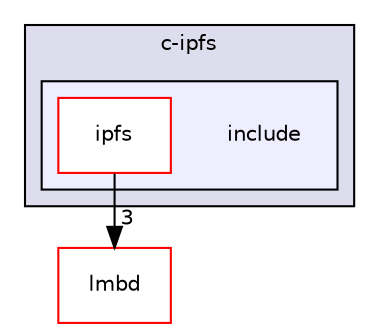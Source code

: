 digraph "prerequisites/c-ipfs/include" {
  compound=true
  node [ fontsize="10", fontname="Helvetica"];
  edge [ labelfontsize="10", labelfontname="Helvetica"];
  subgraph clusterdir_710942753667abff5e940805c2388c41 {
    graph [ bgcolor="#ddddee", pencolor="black", label="c-ipfs" fontname="Helvetica", fontsize="10", URL="dir_710942753667abff5e940805c2388c41.html"]
  subgraph clusterdir_eb71ede3ec76977baf6a7444c4ceeb60 {
    graph [ bgcolor="#eeeeff", pencolor="black", label="" URL="dir_eb71ede3ec76977baf6a7444c4ceeb60.html"];
    dir_eb71ede3ec76977baf6a7444c4ceeb60 [shape=plaintext label="include"];
    dir_4960601612fac8513ddbfbb8b05ea01b [shape=box label="ipfs" color="red" fillcolor="white" style="filled" URL="dir_4960601612fac8513ddbfbb8b05ea01b.html"];
  }
  }
  dir_8be01a3804ca0ad9f3bc9f8a64e2041f [shape=box label="lmbd" fillcolor="white" style="filled" color="red" URL="dir_8be01a3804ca0ad9f3bc9f8a64e2041f.html"];
  dir_4960601612fac8513ddbfbb8b05ea01b->dir_8be01a3804ca0ad9f3bc9f8a64e2041f [headlabel="3", labeldistance=1.5 headhref="dir_000049_000350.html"];
}
